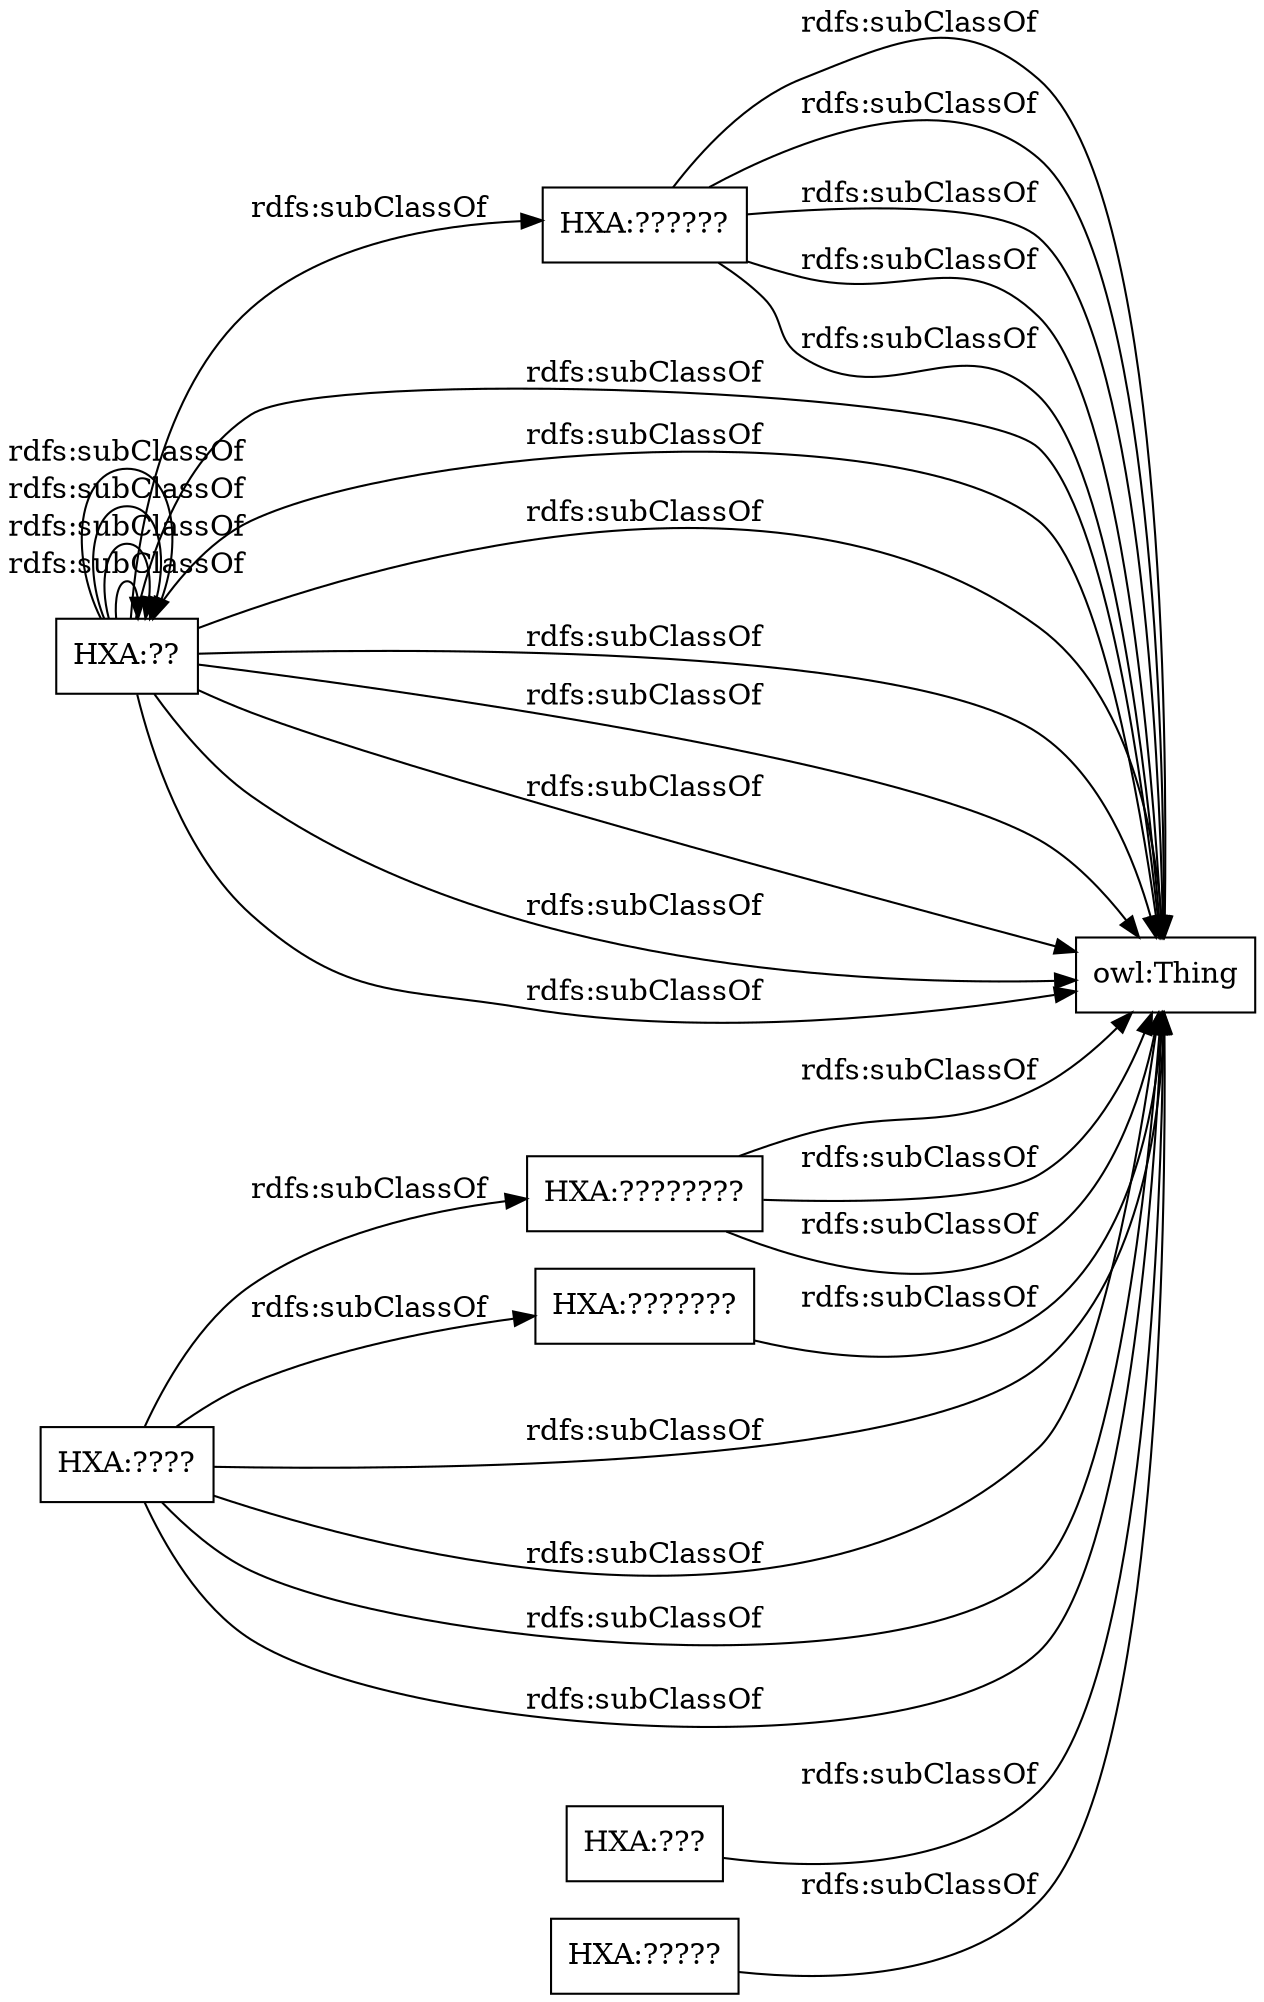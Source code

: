 digraph ar2dtool_diagram { 
rankdir=LR;
size="1000"
node [shape = rectangle, color="black"]; "HXA:??" "HXA:??????" "HXA:????????" "HXA:????" "HXA:??" "HXA:????" "HXA:???????" "HXA:??" "HXA:??????" "HXA:????" "HXA:??" "HXA:??????" "HXA:??" "HXA:???" "HXA:??" "HXA:??????" "HXA:????????" "HXA:??" "HXA:????????" "HXA:??" "HXA:??" "HXA:????" "HXA:????" "HXA:??" "HXA:??" "HXA:??????" "HXA:??" "HXA:??" "HXA:?????" "HXA:????" ; /*classes style*/
	"HXA:????????" -> "owl:Thing" [ label = "rdfs:subClassOf" ];
	"HXA:????????" -> "owl:Thing" [ label = "rdfs:subClassOf" ];
	"HXA:????" -> "owl:Thing" [ label = "rdfs:subClassOf" ];
	"HXA:??" -> "HXA:??" [ label = "rdfs:subClassOf" ];
	"HXA:???????" -> "owl:Thing" [ label = "rdfs:subClassOf" ];
	"HXA:????" -> "owl:Thing" [ label = "rdfs:subClassOf" ];
	"HXA:??????" -> "owl:Thing" [ label = "rdfs:subClassOf" ];
	"HXA:??" -> "HXA:??" [ label = "rdfs:subClassOf" ];
	"HXA:???" -> "owl:Thing" [ label = "rdfs:subClassOf" ];
	"HXA:??????" -> "owl:Thing" [ label = "rdfs:subClassOf" ];
	"HXA:??" -> "owl:Thing" [ label = "rdfs:subClassOf" ];
	"HXA:????" -> "owl:Thing" [ label = "rdfs:subClassOf" ];
	"HXA:??" -> "owl:Thing" [ label = "rdfs:subClassOf" ];
	"HXA:??" -> "owl:Thing" [ label = "rdfs:subClassOf" ];
	"HXA:??" -> "owl:Thing" [ label = "rdfs:subClassOf" ];
	"HXA:????????" -> "owl:Thing" [ label = "rdfs:subClassOf" ];
	"HXA:??" -> "owl:Thing" [ label = "rdfs:subClassOf" ];
	"HXA:??????" -> "owl:Thing" [ label = "rdfs:subClassOf" ];
	"HXA:??" -> "HXA:??" [ label = "rdfs:subClassOf" ];
	"HXA:??????" -> "owl:Thing" [ label = "rdfs:subClassOf" ];
	"HXA:??????" -> "owl:Thing" [ label = "rdfs:subClassOf" ];
	"HXA:?????" -> "owl:Thing" [ label = "rdfs:subClassOf" ];
	"HXA:????" -> "owl:Thing" [ label = "rdfs:subClassOf" ];
	"HXA:??" -> "owl:Thing" [ label = "rdfs:subClassOf" ];
	"HXA:??" -> "owl:Thing" [ label = "rdfs:subClassOf" ];
	"HXA:????" -> "HXA:????????" [ label = "rdfs:subClassOf" ];
	"HXA:??" -> "HXA:??????" [ label = "rdfs:subClassOf" ];
	"HXA:??" -> "owl:Thing" [ label = "rdfs:subClassOf" ];
	"HXA:????" -> "HXA:???????" [ label = "rdfs:subClassOf" ];
	"HXA:??" -> "HXA:??" [ label = "rdfs:subClassOf" ];

}
